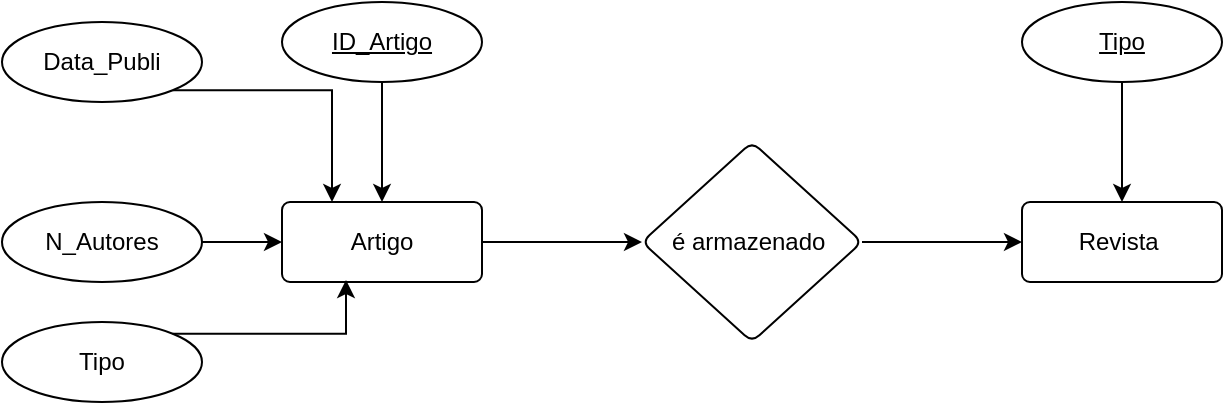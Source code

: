 <mxfile version="28.1.2">
  <diagram name="Página-1" id="P4wrzVmgDw_qRywyDdET">
    <mxGraphModel dx="1426" dy="841" grid="1" gridSize="10" guides="1" tooltips="1" connect="1" arrows="1" fold="1" page="1" pageScale="1" pageWidth="4681" pageHeight="3300" math="0" shadow="0">
      <root>
        <mxCell id="0" />
        <mxCell id="1" parent="0" />
        <mxCell id="PrXIxHmHJweqQO3puneZ-4" value="" style="edgeStyle=orthogonalEdgeStyle;rounded=0;orthogonalLoop=1;jettySize=auto;html=1;" edge="1" parent="1" source="PrXIxHmHJweqQO3puneZ-1" target="PrXIxHmHJweqQO3puneZ-3">
          <mxGeometry relative="1" as="geometry" />
        </mxCell>
        <mxCell id="PrXIxHmHJweqQO3puneZ-1" value="Artigo" style="rounded=1;arcSize=10;whiteSpace=wrap;html=1;align=center;" vertex="1" parent="1">
          <mxGeometry x="230" y="200" width="100" height="40" as="geometry" />
        </mxCell>
        <mxCell id="PrXIxHmHJweqQO3puneZ-2" value="Revista&amp;nbsp;" style="rounded=1;arcSize=10;whiteSpace=wrap;html=1;align=center;" vertex="1" parent="1">
          <mxGeometry x="600" y="200" width="100" height="40" as="geometry" />
        </mxCell>
        <mxCell id="PrXIxHmHJweqQO3puneZ-5" style="edgeStyle=orthogonalEdgeStyle;rounded=0;orthogonalLoop=1;jettySize=auto;html=1;entryX=0;entryY=0.5;entryDx=0;entryDy=0;" edge="1" parent="1" source="PrXIxHmHJweqQO3puneZ-3" target="PrXIxHmHJweqQO3puneZ-2">
          <mxGeometry relative="1" as="geometry" />
        </mxCell>
        <mxCell id="PrXIxHmHJweqQO3puneZ-3" value="é armazenado&amp;nbsp;" style="rhombus;whiteSpace=wrap;html=1;rounded=1;arcSize=10;" vertex="1" parent="1">
          <mxGeometry x="410" y="170" width="110" height="100" as="geometry" />
        </mxCell>
        <mxCell id="PrXIxHmHJweqQO3puneZ-9" style="edgeStyle=orthogonalEdgeStyle;rounded=0;orthogonalLoop=1;jettySize=auto;html=1;" edge="1" parent="1" source="PrXIxHmHJweqQO3puneZ-8" target="PrXIxHmHJweqQO3puneZ-1">
          <mxGeometry relative="1" as="geometry" />
        </mxCell>
        <mxCell id="PrXIxHmHJweqQO3puneZ-8" value="ID_Artigo" style="ellipse;whiteSpace=wrap;html=1;align=center;fontStyle=4" vertex="1" parent="1">
          <mxGeometry x="230" y="100" width="100" height="40" as="geometry" />
        </mxCell>
        <mxCell id="PrXIxHmHJweqQO3puneZ-11" style="edgeStyle=orthogonalEdgeStyle;rounded=0;orthogonalLoop=1;jettySize=auto;html=1;" edge="1" parent="1" source="PrXIxHmHJweqQO3puneZ-10" target="PrXIxHmHJweqQO3puneZ-1">
          <mxGeometry relative="1" as="geometry" />
        </mxCell>
        <mxCell id="PrXIxHmHJweqQO3puneZ-10" value="N_Autores" style="ellipse;whiteSpace=wrap;html=1;align=center;" vertex="1" parent="1">
          <mxGeometry x="90" y="200" width="100" height="40" as="geometry" />
        </mxCell>
        <mxCell id="PrXIxHmHJweqQO3puneZ-14" style="edgeStyle=orthogonalEdgeStyle;rounded=0;orthogonalLoop=1;jettySize=auto;html=1;exitX=1;exitY=1;exitDx=0;exitDy=0;entryX=0.25;entryY=0;entryDx=0;entryDy=0;" edge="1" parent="1" source="PrXIxHmHJweqQO3puneZ-12" target="PrXIxHmHJweqQO3puneZ-1">
          <mxGeometry relative="1" as="geometry" />
        </mxCell>
        <mxCell id="PrXIxHmHJweqQO3puneZ-12" value="Data_Publi" style="ellipse;whiteSpace=wrap;html=1;align=center;" vertex="1" parent="1">
          <mxGeometry x="90" y="110" width="100" height="40" as="geometry" />
        </mxCell>
        <mxCell id="PrXIxHmHJweqQO3puneZ-15" value="Tipo" style="ellipse;whiteSpace=wrap;html=1;align=center;" vertex="1" parent="1">
          <mxGeometry x="90" y="260" width="100" height="40" as="geometry" />
        </mxCell>
        <mxCell id="PrXIxHmHJweqQO3puneZ-16" style="edgeStyle=orthogonalEdgeStyle;rounded=0;orthogonalLoop=1;jettySize=auto;html=1;exitX=1;exitY=0;exitDx=0;exitDy=0;entryX=0.32;entryY=0.975;entryDx=0;entryDy=0;entryPerimeter=0;" edge="1" parent="1" source="PrXIxHmHJweqQO3puneZ-15" target="PrXIxHmHJweqQO3puneZ-1">
          <mxGeometry relative="1" as="geometry" />
        </mxCell>
        <mxCell id="PrXIxHmHJweqQO3puneZ-18" style="edgeStyle=orthogonalEdgeStyle;rounded=0;orthogonalLoop=1;jettySize=auto;html=1;entryX=0.5;entryY=0;entryDx=0;entryDy=0;" edge="1" parent="1" source="PrXIxHmHJweqQO3puneZ-17" target="PrXIxHmHJweqQO3puneZ-2">
          <mxGeometry relative="1" as="geometry" />
        </mxCell>
        <mxCell id="PrXIxHmHJweqQO3puneZ-17" value="Tipo" style="ellipse;whiteSpace=wrap;html=1;align=center;fontStyle=4" vertex="1" parent="1">
          <mxGeometry x="600" y="100" width="100" height="40" as="geometry" />
        </mxCell>
      </root>
    </mxGraphModel>
  </diagram>
</mxfile>
